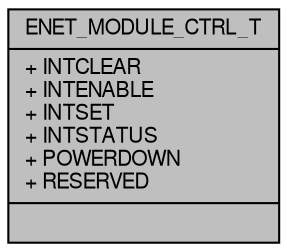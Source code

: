 digraph "ENET_MODULE_CTRL_T"
{
  edge [fontname="FreeSans",fontsize="10",labelfontname="FreeSans",labelfontsize="10"];
  node [fontname="FreeSans",fontsize="10",shape=record];
  Node1 [label="{ENET_MODULE_CTRL_T\n|+ INTCLEAR\l+ INTENABLE\l+ INTSET\l+ INTSTATUS\l+ POWERDOWN\l+ RESERVED\l|}",height=0.2,width=0.4,color="black", fillcolor="grey75", style="filled", fontcolor="black"];
}
